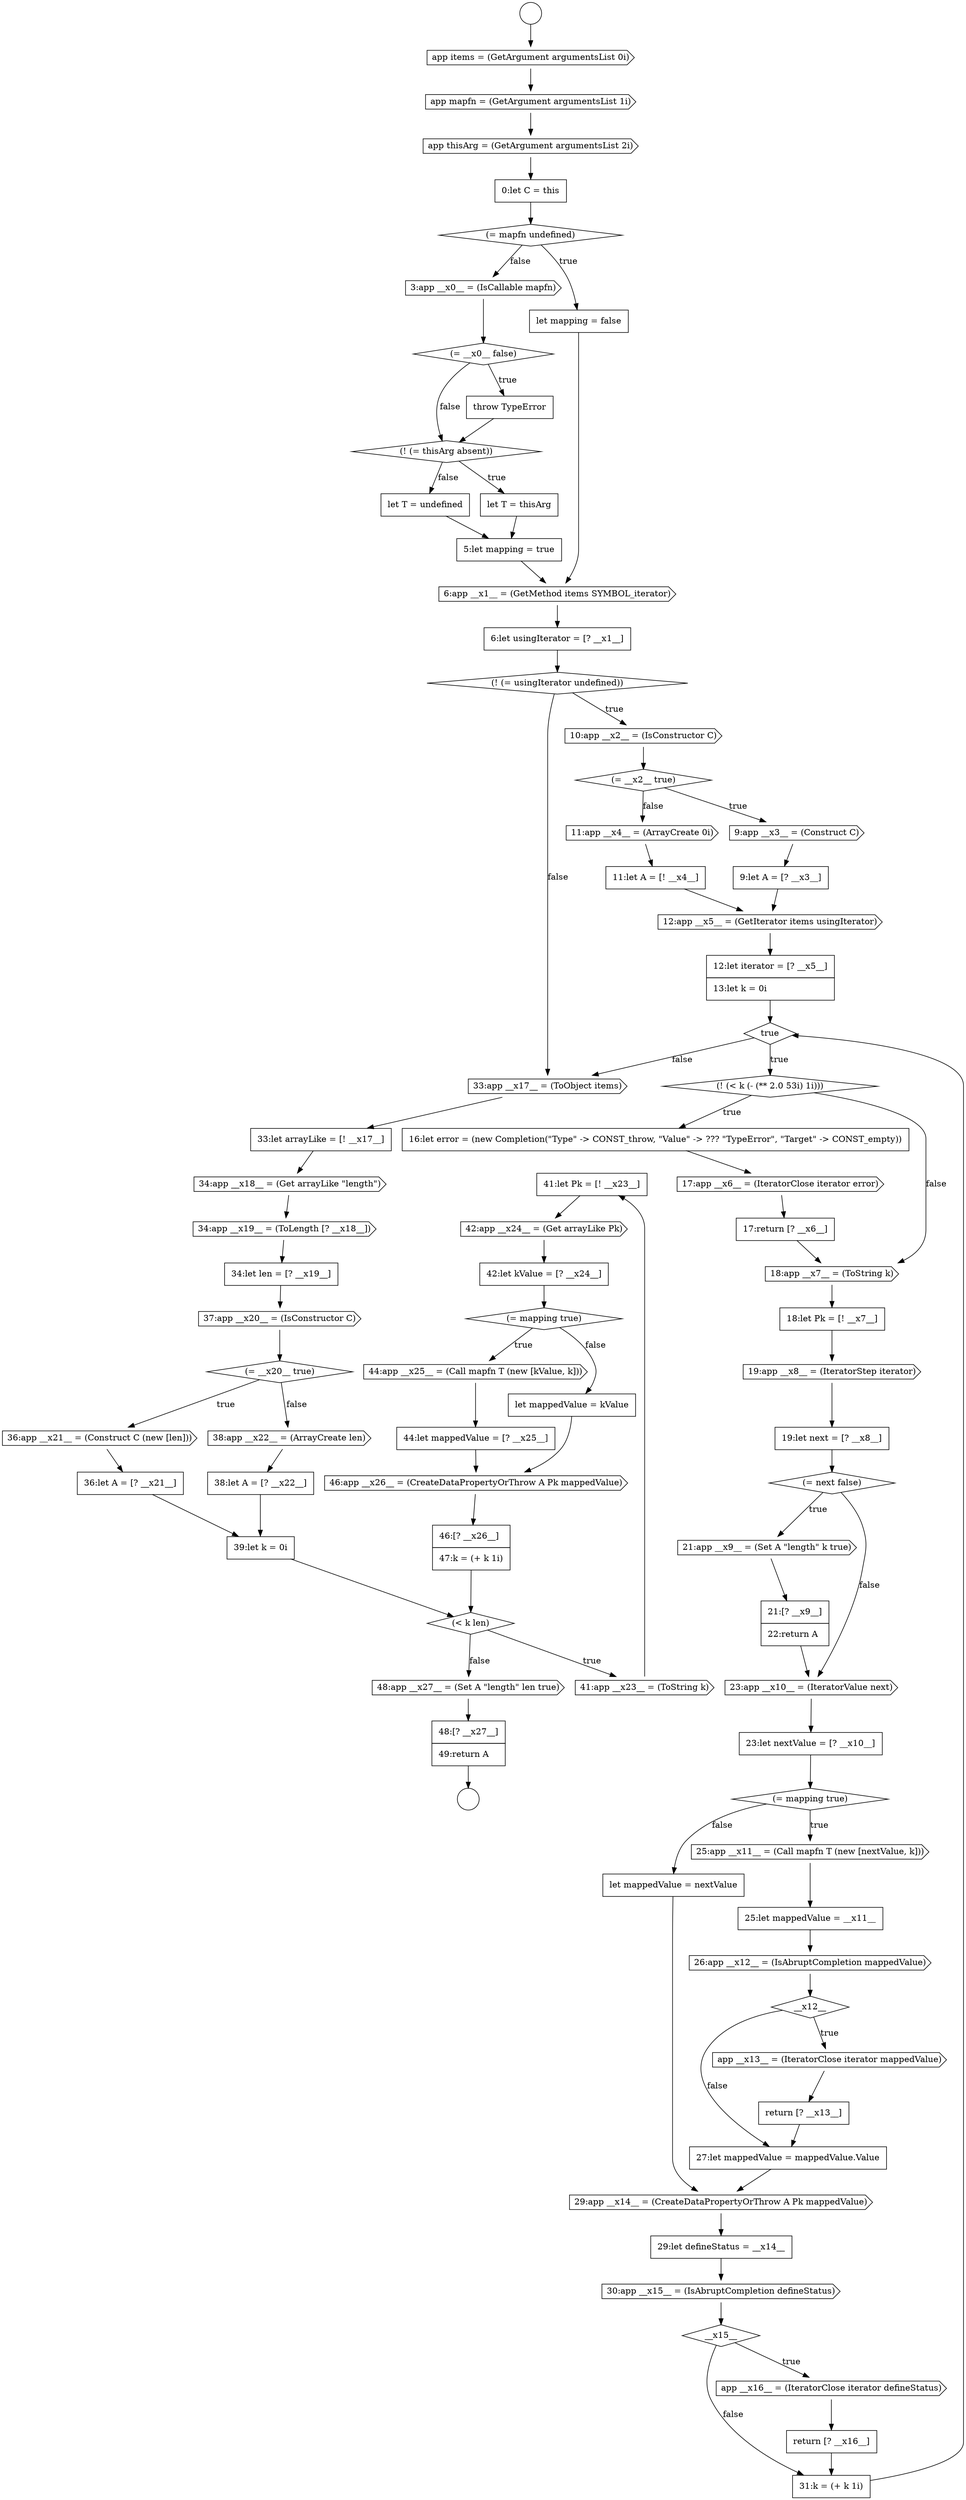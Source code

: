 digraph {
  node13744 [shape=none, margin=0, label=<<font color="black">
    <table border="0" cellborder="1" cellspacing="0" cellpadding="10">
      <tr><td align="left">41:let Pk = [! __x23__]</td></tr>
    </table>
  </font>> color="black" fillcolor="white" style=filled]
  node13709 [shape=diamond, label=<<font color="black">(= next false)</font>> color="black" fillcolor="white" style=filled]
  node13746 [shape=none, margin=0, label=<<font color="black">
    <table border="0" cellborder="1" cellspacing="0" cellpadding="10">
      <tr><td align="left">42:let kValue = [? __x24__]</td></tr>
    </table>
  </font>> color="black" fillcolor="white" style=filled]
  node13682 [shape=cds, label=<<font color="black">3:app __x0__ = (IsCallable mapfn)</font>> color="black" fillcolor="white" style=filled]
  node13730 [shape=cds, label=<<font color="black">33:app __x17__ = (ToObject items)</font>> color="black" fillcolor="white" style=filled]
  node13734 [shape=none, margin=0, label=<<font color="black">
    <table border="0" cellborder="1" cellspacing="0" cellpadding="10">
      <tr><td align="left">34:let len = [? __x19__]</td></tr>
    </table>
  </font>> color="black" fillcolor="white" style=filled]
  node13738 [shape=none, margin=0, label=<<font color="black">
    <table border="0" cellborder="1" cellspacing="0" cellpadding="10">
      <tr><td align="left">36:let A = [? __x21__]</td></tr>
    </table>
  </font>> color="black" fillcolor="white" style=filled]
  node13740 [shape=none, margin=0, label=<<font color="black">
    <table border="0" cellborder="1" cellspacing="0" cellpadding="10">
      <tr><td align="left">38:let A = [? __x22__]</td></tr>
    </table>
  </font>> color="black" fillcolor="white" style=filled]
  node13690 [shape=none, margin=0, label=<<font color="black">
    <table border="0" cellborder="1" cellspacing="0" cellpadding="10">
      <tr><td align="left">6:let usingIterator = [? __x1__]</td></tr>
    </table>
  </font>> color="black" fillcolor="white" style=filled]
  node13712 [shape=cds, label=<<font color="black">23:app __x10__ = (IteratorValue next)</font>> color="black" fillcolor="white" style=filled]
  node13707 [shape=cds, label=<<font color="black">19:app __x8__ = (IteratorStep iterator)</font>> color="black" fillcolor="white" style=filled]
  node13687 [shape=none, margin=0, label=<<font color="black">
    <table border="0" cellborder="1" cellspacing="0" cellpadding="10">
      <tr><td align="left">let T = undefined</td></tr>
    </table>
  </font>> color="black" fillcolor="white" style=filled]
  node13722 [shape=none, margin=0, label=<<font color="black">
    <table border="0" cellborder="1" cellspacing="0" cellpadding="10">
      <tr><td align="left">let mappedValue = nextValue</td></tr>
    </table>
  </font>> color="black" fillcolor="white" style=filled]
  node13747 [shape=diamond, label=<<font color="black">(= mapping true)</font>> color="black" fillcolor="white" style=filled]
  node13692 [shape=cds, label=<<font color="black">10:app __x2__ = (IsConstructor C)</font>> color="black" fillcolor="white" style=filled]
  node13736 [shape=diamond, label=<<font color="black">(= __x20__ true)</font>> color="black" fillcolor="white" style=filled]
  node13675 [shape=circle label=" " color="black" fillcolor="white" style=filled]
  node13700 [shape=diamond, label=<<font color="black">true</font>> color="black" fillcolor="white" style=filled]
  node13751 [shape=cds, label=<<font color="black">46:app __x26__ = (CreateDataPropertyOrThrow A Pk mappedValue)</font>> color="black" fillcolor="white" style=filled]
  node13679 [shape=none, margin=0, label=<<font color="black">
    <table border="0" cellborder="1" cellspacing="0" cellpadding="10">
      <tr><td align="left">0:let C = this</td></tr>
    </table>
  </font>> color="black" fillcolor="white" style=filled]
  node13732 [shape=cds, label=<<font color="black">34:app __x18__ = (Get arrayLike &quot;length&quot;)</font>> color="black" fillcolor="white" style=filled]
  node13696 [shape=cds, label=<<font color="black">11:app __x4__ = (ArrayCreate 0i)</font>> color="black" fillcolor="white" style=filled]
  node13704 [shape=none, margin=0, label=<<font color="black">
    <table border="0" cellborder="1" cellspacing="0" cellpadding="10">
      <tr><td align="left">17:return [? __x6__]</td></tr>
    </table>
  </font>> color="black" fillcolor="white" style=filled]
  node13754 [shape=none, margin=0, label=<<font color="black">
    <table border="0" cellborder="1" cellspacing="0" cellpadding="10">
      <tr><td align="left">48:[? __x27__]</td></tr>
      <tr><td align="left">49:return A</td></tr>
    </table>
  </font>> color="black" fillcolor="white" style=filled]
  node13715 [shape=cds, label=<<font color="black">25:app __x11__ = (Call mapfn T (new [nextValue, k]))</font>> color="black" fillcolor="white" style=filled]
  node13719 [shape=cds, label=<<font color="black">app __x13__ = (IteratorClose iterator mappedValue)</font>> color="black" fillcolor="white" style=filled]
  node13708 [shape=none, margin=0, label=<<font color="black">
    <table border="0" cellborder="1" cellspacing="0" cellpadding="10">
      <tr><td align="left">19:let next = [? __x8__]</td></tr>
    </table>
  </font>> color="black" fillcolor="white" style=filled]
  node13725 [shape=cds, label=<<font color="black">30:app __x15__ = (IsAbruptCompletion defineStatus)</font>> color="black" fillcolor="white" style=filled]
  node13683 [shape=diamond, label=<<font color="black">(= __x0__ false)</font>> color="black" fillcolor="white" style=filled]
  node13686 [shape=none, margin=0, label=<<font color="black">
    <table border="0" cellborder="1" cellspacing="0" cellpadding="10">
      <tr><td align="left">let T = thisArg</td></tr>
    </table>
  </font>> color="black" fillcolor="white" style=filled]
  node13681 [shape=none, margin=0, label=<<font color="black">
    <table border="0" cellborder="1" cellspacing="0" cellpadding="10">
      <tr><td align="left">let mapping = false</td></tr>
    </table>
  </font>> color="black" fillcolor="white" style=filled]
  node13750 [shape=none, margin=0, label=<<font color="black">
    <table border="0" cellborder="1" cellspacing="0" cellpadding="10">
      <tr><td align="left">let mappedValue = kValue</td></tr>
    </table>
  </font>> color="black" fillcolor="white" style=filled]
  node13676 [shape=cds, label=<<font color="black">app items = (GetArgument argumentsList 0i)</font>> color="black" fillcolor="white" style=filled]
  node13735 [shape=cds, label=<<font color="black">37:app __x20__ = (IsConstructor C)</font>> color="black" fillcolor="white" style=filled]
  node13718 [shape=diamond, label=<<font color="black">__x12__</font>> color="black" fillcolor="white" style=filled]
  node13680 [shape=diamond, label=<<font color="black">(= mapfn undefined)</font>> color="black" fillcolor="white" style=filled]
  node13731 [shape=none, margin=0, label=<<font color="black">
    <table border="0" cellborder="1" cellspacing="0" cellpadding="10">
      <tr><td align="left">33:let arrayLike = [! __x17__]</td></tr>
    </table>
  </font>> color="black" fillcolor="white" style=filled]
  node13693 [shape=diamond, label=<<font color="black">(= __x2__ true)</font>> color="black" fillcolor="white" style=filled]
  node13699 [shape=none, margin=0, label=<<font color="black">
    <table border="0" cellborder="1" cellspacing="0" cellpadding="10">
      <tr><td align="left">12:let iterator = [? __x5__]</td></tr>
      <tr><td align="left">13:let k = 0i</td></tr>
    </table>
  </font>> color="black" fillcolor="white" style=filled]
  node13714 [shape=diamond, label=<<font color="black">(= mapping true)</font>> color="black" fillcolor="white" style=filled]
  node13741 [shape=none, margin=0, label=<<font color="black">
    <table border="0" cellborder="1" cellspacing="0" cellpadding="10">
      <tr><td align="left">39:let k = 0i</td></tr>
    </table>
  </font>> color="black" fillcolor="white" style=filled]
  node13726 [shape=diamond, label=<<font color="black">__x15__</font>> color="black" fillcolor="white" style=filled]
  node13703 [shape=cds, label=<<font color="black">17:app __x6__ = (IteratorClose iterator error)</font>> color="black" fillcolor="white" style=filled]
  node13710 [shape=cds, label=<<font color="black">21:app __x9__ = (Set A &quot;length&quot; k true)</font>> color="black" fillcolor="white" style=filled]
  node13745 [shape=cds, label=<<font color="black">42:app __x24__ = (Get arrayLike Pk)</font>> color="black" fillcolor="white" style=filled]
  node13685 [shape=diamond, label=<<font color="black">(! (= thisArg absent))</font>> color="black" fillcolor="white" style=filled]
  node13705 [shape=cds, label=<<font color="black">18:app __x7__ = (ToString k)</font>> color="black" fillcolor="white" style=filled]
  node13749 [shape=none, margin=0, label=<<font color="black">
    <table border="0" cellborder="1" cellspacing="0" cellpadding="10">
      <tr><td align="left">44:let mappedValue = [? __x25__]</td></tr>
    </table>
  </font>> color="black" fillcolor="white" style=filled]
  node13717 [shape=cds, label=<<font color="black">26:app __x12__ = (IsAbruptCompletion mappedValue)</font>> color="black" fillcolor="white" style=filled]
  node13702 [shape=none, margin=0, label=<<font color="black">
    <table border="0" cellborder="1" cellspacing="0" cellpadding="10">
      <tr><td align="left">16:let error = (new Completion(&quot;Type&quot; -&gt; CONST_throw, &quot;Value&quot; -&gt; ??? &quot;TypeError&quot;, &quot;Target&quot; -&gt; CONST_empty))</td></tr>
    </table>
  </font>> color="black" fillcolor="white" style=filled]
  node13727 [shape=cds, label=<<font color="black">app __x16__ = (IteratorClose iterator defineStatus)</font>> color="black" fillcolor="white" style=filled]
  node13737 [shape=cds, label=<<font color="black">36:app __x21__ = (Construct C (new [len]))</font>> color="black" fillcolor="white" style=filled]
  node13698 [shape=cds, label=<<font color="black">12:app __x5__ = (GetIterator items usingIterator)</font>> color="black" fillcolor="white" style=filled]
  node13713 [shape=none, margin=0, label=<<font color="black">
    <table border="0" cellborder="1" cellspacing="0" cellpadding="10">
      <tr><td align="left">23:let nextValue = [? __x10__]</td></tr>
    </table>
  </font>> color="black" fillcolor="white" style=filled]
  node13677 [shape=cds, label=<<font color="black">app mapfn = (GetArgument argumentsList 1i)</font>> color="black" fillcolor="white" style=filled]
  node13694 [shape=cds, label=<<font color="black">9:app __x3__ = (Construct C)</font>> color="black" fillcolor="white" style=filled]
  node13742 [shape=diamond, label=<<font color="black">(&lt; k len)</font>> color="black" fillcolor="white" style=filled]
  node13729 [shape=none, margin=0, label=<<font color="black">
    <table border="0" cellborder="1" cellspacing="0" cellpadding="10">
      <tr><td align="left">31:k = (+ k 1i)</td></tr>
    </table>
  </font>> color="black" fillcolor="white" style=filled]
  node13724 [shape=none, margin=0, label=<<font color="black">
    <table border="0" cellborder="1" cellspacing="0" cellpadding="10">
      <tr><td align="left">29:let defineStatus = __x14__</td></tr>
    </table>
  </font>> color="black" fillcolor="white" style=filled]
  node13674 [shape=circle label=" " color="black" fillcolor="white" style=filled]
  node13688 [shape=none, margin=0, label=<<font color="black">
    <table border="0" cellborder="1" cellspacing="0" cellpadding="10">
      <tr><td align="left">5:let mapping = true</td></tr>
    </table>
  </font>> color="black" fillcolor="white" style=filled]
  node13739 [shape=cds, label=<<font color="black">38:app __x22__ = (ArrayCreate len)</font>> color="black" fillcolor="white" style=filled]
  node13721 [shape=none, margin=0, label=<<font color="black">
    <table border="0" cellborder="1" cellspacing="0" cellpadding="10">
      <tr><td align="left">27:let mappedValue = mappedValue.Value</td></tr>
    </table>
  </font>> color="black" fillcolor="white" style=filled]
  node13733 [shape=cds, label=<<font color="black">34:app __x19__ = (ToLength [? __x18__])</font>> color="black" fillcolor="white" style=filled]
  node13706 [shape=none, margin=0, label=<<font color="black">
    <table border="0" cellborder="1" cellspacing="0" cellpadding="10">
      <tr><td align="left">18:let Pk = [! __x7__]</td></tr>
    </table>
  </font>> color="black" fillcolor="white" style=filled]
  node13752 [shape=none, margin=0, label=<<font color="black">
    <table border="0" cellborder="1" cellspacing="0" cellpadding="10">
      <tr><td align="left">46:[? __x26__]</td></tr>
      <tr><td align="left">47:k = (+ k 1i)</td></tr>
    </table>
  </font>> color="black" fillcolor="white" style=filled]
  node13691 [shape=diamond, label=<<font color="black">(! (= usingIterator undefined))</font>> color="black" fillcolor="white" style=filled]
  node13716 [shape=none, margin=0, label=<<font color="black">
    <table border="0" cellborder="1" cellspacing="0" cellpadding="10">
      <tr><td align="left">25:let mappedValue = __x11__</td></tr>
    </table>
  </font>> color="black" fillcolor="white" style=filled]
  node13711 [shape=none, margin=0, label=<<font color="black">
    <table border="0" cellborder="1" cellspacing="0" cellpadding="10">
      <tr><td align="left">21:[? __x9__]</td></tr>
      <tr><td align="left">22:return A</td></tr>
    </table>
  </font>> color="black" fillcolor="white" style=filled]
  node13753 [shape=cds, label=<<font color="black">48:app __x27__ = (Set A &quot;length&quot; len true)</font>> color="black" fillcolor="white" style=filled]
  node13695 [shape=none, margin=0, label=<<font color="black">
    <table border="0" cellborder="1" cellspacing="0" cellpadding="10">
      <tr><td align="left">9:let A = [? __x3__]</td></tr>
    </table>
  </font>> color="black" fillcolor="white" style=filled]
  node13748 [shape=cds, label=<<font color="black">44:app __x25__ = (Call mapfn T (new [kValue, k]))</font>> color="black" fillcolor="white" style=filled]
  node13701 [shape=diamond, label=<<font color="black">(! (&lt; k (- (** 2.0 53i) 1i)))</font>> color="black" fillcolor="white" style=filled]
  node13728 [shape=none, margin=0, label=<<font color="black">
    <table border="0" cellborder="1" cellspacing="0" cellpadding="10">
      <tr><td align="left">return [? __x16__]</td></tr>
    </table>
  </font>> color="black" fillcolor="white" style=filled]
  node13720 [shape=none, margin=0, label=<<font color="black">
    <table border="0" cellborder="1" cellspacing="0" cellpadding="10">
      <tr><td align="left">return [? __x13__]</td></tr>
    </table>
  </font>> color="black" fillcolor="white" style=filled]
  node13678 [shape=cds, label=<<font color="black">app thisArg = (GetArgument argumentsList 2i)</font>> color="black" fillcolor="white" style=filled]
  node13689 [shape=cds, label=<<font color="black">6:app __x1__ = (GetMethod items SYMBOL_iterator)</font>> color="black" fillcolor="white" style=filled]
  node13723 [shape=cds, label=<<font color="black">29:app __x14__ = (CreateDataPropertyOrThrow A Pk mappedValue)</font>> color="black" fillcolor="white" style=filled]
  node13697 [shape=none, margin=0, label=<<font color="black">
    <table border="0" cellborder="1" cellspacing="0" cellpadding="10">
      <tr><td align="left">11:let A = [! __x4__]</td></tr>
    </table>
  </font>> color="black" fillcolor="white" style=filled]
  node13684 [shape=none, margin=0, label=<<font color="black">
    <table border="0" cellborder="1" cellspacing="0" cellpadding="10">
      <tr><td align="left">throw TypeError</td></tr>
    </table>
  </font>> color="black" fillcolor="white" style=filled]
  node13743 [shape=cds, label=<<font color="black">41:app __x23__ = (ToString k)</font>> color="black" fillcolor="white" style=filled]
  node13686 -> node13688 [ color="black"]
  node13680 -> node13681 [label=<<font color="black">true</font>> color="black"]
  node13680 -> node13682 [label=<<font color="black">false</font>> color="black"]
  node13703 -> node13704 [ color="black"]
  node13681 -> node13689 [ color="black"]
  node13688 -> node13689 [ color="black"]
  node13733 -> node13734 [ color="black"]
  node13746 -> node13747 [ color="black"]
  node13722 -> node13723 [ color="black"]
  node13737 -> node13738 [ color="black"]
  node13699 -> node13700 [ color="black"]
  node13727 -> node13728 [ color="black"]
  node13738 -> node13741 [ color="black"]
  node13677 -> node13678 [ color="black"]
  node13679 -> node13680 [ color="black"]
  node13734 -> node13735 [ color="black"]
  node13726 -> node13727 [label=<<font color="black">true</font>> color="black"]
  node13726 -> node13729 [label=<<font color="black">false</font>> color="black"]
  node13696 -> node13697 [ color="black"]
  node13691 -> node13692 [label=<<font color="black">true</font>> color="black"]
  node13691 -> node13730 [label=<<font color="black">false</font>> color="black"]
  node13742 -> node13743 [label=<<font color="black">true</font>> color="black"]
  node13742 -> node13753 [label=<<font color="black">false</font>> color="black"]
  node13712 -> node13713 [ color="black"]
  node13687 -> node13688 [ color="black"]
  node13692 -> node13693 [ color="black"]
  node13744 -> node13745 [ color="black"]
  node13728 -> node13729 [ color="black"]
  node13711 -> node13712 [ color="black"]
  node13752 -> node13742 [ color="black"]
  node13713 -> node13714 [ color="black"]
  node13748 -> node13749 [ color="black"]
  node13723 -> node13724 [ color="black"]
  node13693 -> node13694 [label=<<font color="black">true</font>> color="black"]
  node13693 -> node13696 [label=<<font color="black">false</font>> color="black"]
  node13736 -> node13737 [label=<<font color="black">true</font>> color="black"]
  node13736 -> node13739 [label=<<font color="black">false</font>> color="black"]
  node13741 -> node13742 [ color="black"]
  node13725 -> node13726 [ color="black"]
  node13732 -> node13733 [ color="black"]
  node13683 -> node13684 [label=<<font color="black">true</font>> color="black"]
  node13683 -> node13685 [label=<<font color="black">false</font>> color="black"]
  node13689 -> node13690 [ color="black"]
  node13753 -> node13754 [ color="black"]
  node13704 -> node13705 [ color="black"]
  node13721 -> node13723 [ color="black"]
  node13719 -> node13720 [ color="black"]
  node13749 -> node13751 [ color="black"]
  node13706 -> node13707 [ color="black"]
  node13676 -> node13677 [ color="black"]
  node13694 -> node13695 [ color="black"]
  node13718 -> node13719 [label=<<font color="black">true</font>> color="black"]
  node13718 -> node13721 [label=<<font color="black">false</font>> color="black"]
  node13716 -> node13717 [ color="black"]
  node13685 -> node13686 [label=<<font color="black">true</font>> color="black"]
  node13685 -> node13687 [label=<<font color="black">false</font>> color="black"]
  node13714 -> node13715 [label=<<font color="black">true</font>> color="black"]
  node13714 -> node13722 [label=<<font color="black">false</font>> color="black"]
  node13743 -> node13744 [ color="black"]
  node13701 -> node13702 [label=<<font color="black">true</font>> color="black"]
  node13701 -> node13705 [label=<<font color="black">false</font>> color="black"]
  node13674 -> node13676 [ color="black"]
  node13715 -> node13716 [ color="black"]
  node13678 -> node13679 [ color="black"]
  node13724 -> node13725 [ color="black"]
  node13745 -> node13746 [ color="black"]
  node13690 -> node13691 [ color="black"]
  node13754 -> node13675 [ color="black"]
  node13709 -> node13710 [label=<<font color="black">true</font>> color="black"]
  node13709 -> node13712 [label=<<font color="black">false</font>> color="black"]
  node13730 -> node13731 [ color="black"]
  node13702 -> node13703 [ color="black"]
  node13717 -> node13718 [ color="black"]
  node13751 -> node13752 [ color="black"]
  node13729 -> node13700 [ color="black"]
  node13731 -> node13732 [ color="black"]
  node13720 -> node13721 [ color="black"]
  node13705 -> node13706 [ color="black"]
  node13682 -> node13683 [ color="black"]
  node13740 -> node13741 [ color="black"]
  node13700 -> node13701 [label=<<font color="black">true</font>> color="black"]
  node13700 -> node13730 [label=<<font color="black">false</font>> color="black"]
  node13708 -> node13709 [ color="black"]
  node13710 -> node13711 [ color="black"]
  node13698 -> node13699 [ color="black"]
  node13684 -> node13685 [ color="black"]
  node13695 -> node13698 [ color="black"]
  node13739 -> node13740 [ color="black"]
  node13697 -> node13698 [ color="black"]
  node13735 -> node13736 [ color="black"]
  node13747 -> node13748 [label=<<font color="black">true</font>> color="black"]
  node13747 -> node13750 [label=<<font color="black">false</font>> color="black"]
  node13750 -> node13751 [ color="black"]
  node13707 -> node13708 [ color="black"]
}
